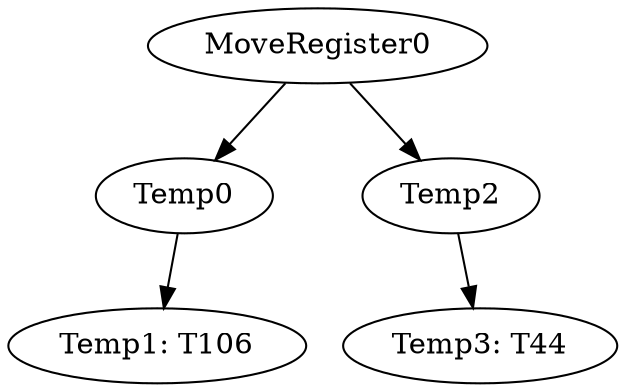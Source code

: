 digraph {
	ordering = out;
	MoveRegister0 -> Temp0;
	MoveRegister0 -> Temp2;
	Temp2 -> "Temp3: T44";
	Temp0 -> "Temp1: T106";
}

